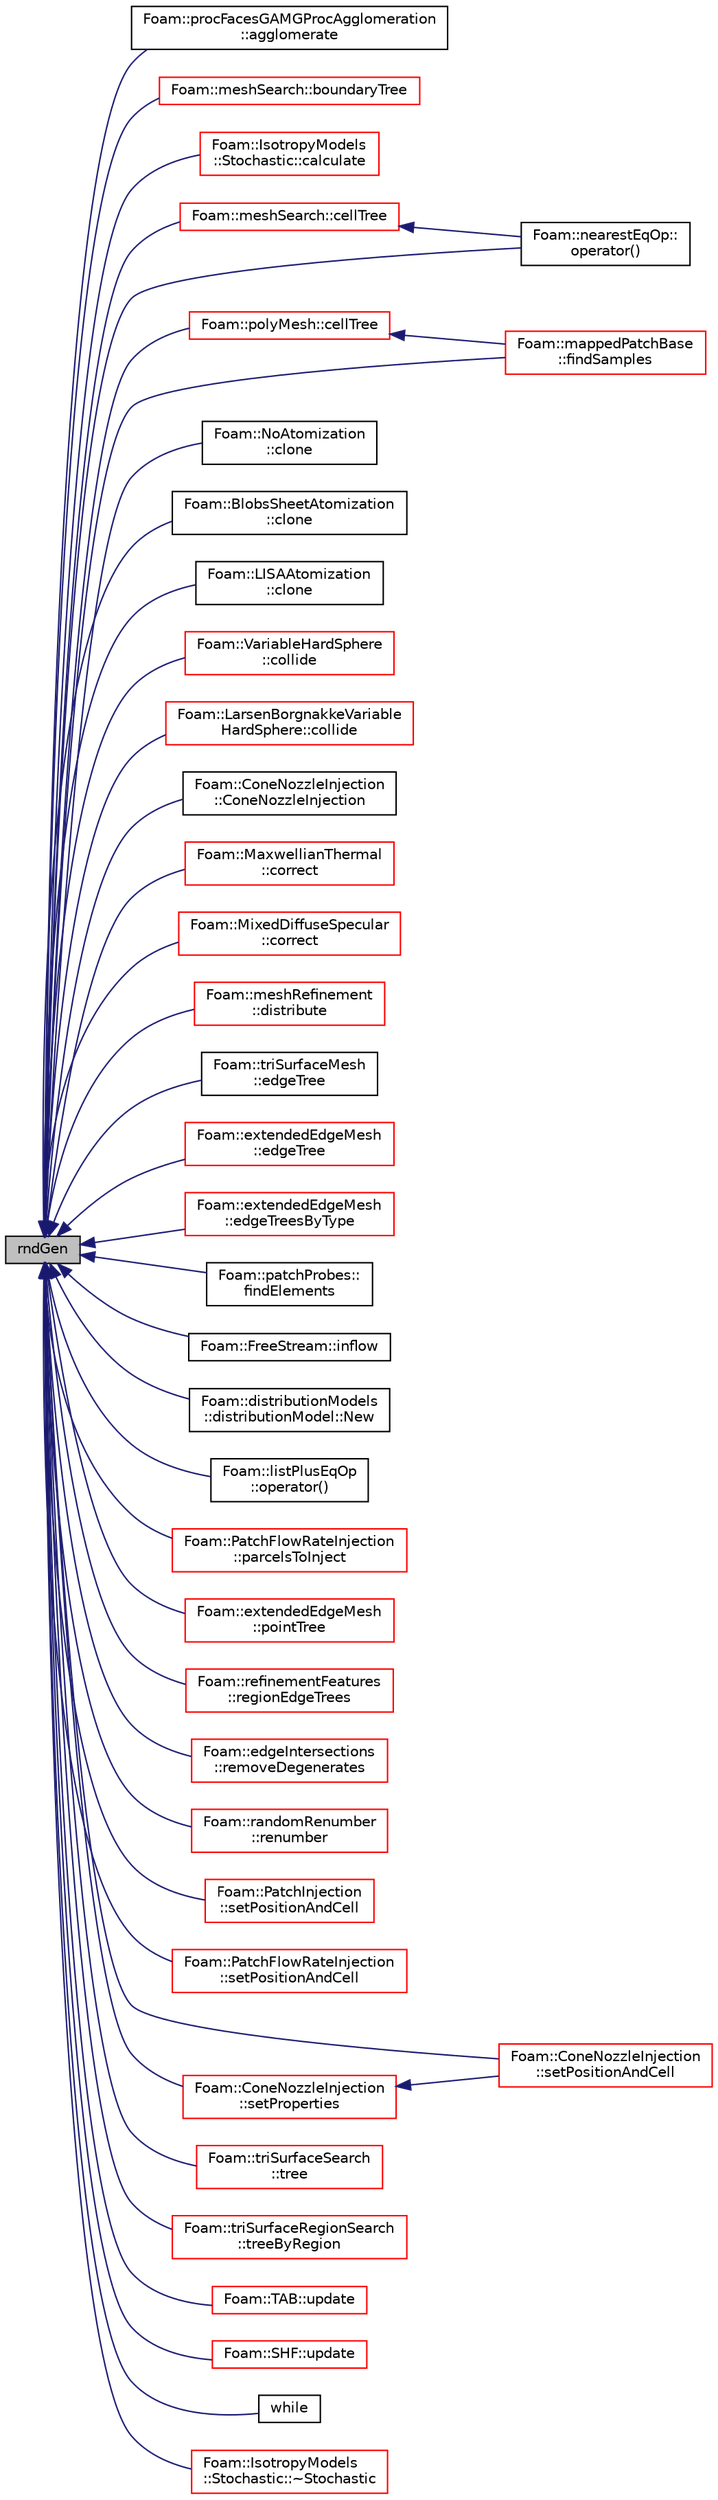 digraph "rndGen"
{
  bgcolor="transparent";
  edge [fontname="Helvetica",fontsize="10",labelfontname="Helvetica",labelfontsize="10"];
  node [fontname="Helvetica",fontsize="10",shape=record];
  rankdir="LR";
  Node1 [label="rndGen",height=0.2,width=0.4,color="black", fillcolor="grey75", style="filled", fontcolor="black"];
  Node1 -> Node2 [dir="back",color="midnightblue",fontsize="10",style="solid",fontname="Helvetica"];
  Node2 [label="Foam::procFacesGAMGProcAgglomeration\l::agglomerate",height=0.2,width=0.4,color="black",URL="$a02039.html#aafdd9615cff0be3c3c601afb8526aee5",tooltip="Modify agglomeration. Return true if modified. "];
  Node1 -> Node3 [dir="back",color="midnightblue",fontsize="10",style="solid",fontname="Helvetica"];
  Node3 [label="Foam::meshSearch::boundaryTree",height=0.2,width=0.4,color="red",URL="$a01504.html#a99d8a0131091e3666e9f48ebc6b3dbc0",tooltip="Get (demand driven) reference to octree holding all. "];
  Node1 -> Node4 [dir="back",color="midnightblue",fontsize="10",style="solid",fontname="Helvetica"];
  Node4 [label="Foam::IsotropyModels\l::Stochastic::calculate",height=0.2,width=0.4,color="red",URL="$a02522.html#afe1d8348c24e6589bc7c0b3f689316a7",tooltip="Member Functions. "];
  Node1 -> Node5 [dir="back",color="midnightblue",fontsize="10",style="solid",fontname="Helvetica"];
  Node5 [label="Foam::meshSearch::cellTree",height=0.2,width=0.4,color="red",URL="$a01504.html#a7ec8de2b3ebafbb5aecf9316146722bf",tooltip="Get (demand driven) reference to octree holding all cells. "];
  Node5 -> Node6 [dir="back",color="midnightblue",fontsize="10",style="solid",fontname="Helvetica"];
  Node6 [label="Foam::nearestEqOp::\loperator()",height=0.2,width=0.4,color="black",URL="$a01609.html#aca31c134b06f127a240af78f11932306"];
  Node1 -> Node7 [dir="back",color="midnightblue",fontsize="10",style="solid",fontname="Helvetica"];
  Node7 [label="Foam::polyMesh::cellTree",height=0.2,width=0.4,color="red",URL="$a01955.html#a7ec8de2b3ebafbb5aecf9316146722bf",tooltip="Return the cell search tree. "];
  Node7 -> Node8 [dir="back",color="midnightblue",fontsize="10",style="solid",fontname="Helvetica"];
  Node8 [label="Foam::mappedPatchBase\l::findSamples",height=0.2,width=0.4,color="red",URL="$a01450.html#af1dadf58aa8d06f7448d1859188f909d",tooltip="Find cells/faces containing samples. "];
  Node1 -> Node9 [dir="back",color="midnightblue",fontsize="10",style="solid",fontname="Helvetica"];
  Node9 [label="Foam::NoAtomization\l::clone",height=0.2,width=0.4,color="black",URL="$a01623.html#a7fe1dc57633dcea1d80b159fc29784a7",tooltip="Construct and return a clone. "];
  Node1 -> Node10 [dir="back",color="midnightblue",fontsize="10",style="solid",fontname="Helvetica"];
  Node10 [label="Foam::BlobsSheetAtomization\l::clone",height=0.2,width=0.4,color="black",URL="$a00141.html#a7fe1dc57633dcea1d80b159fc29784a7",tooltip="Construct and return a clone. "];
  Node1 -> Node11 [dir="back",color="midnightblue",fontsize="10",style="solid",fontname="Helvetica"];
  Node11 [label="Foam::LISAAtomization\l::clone",height=0.2,width=0.4,color="black",URL="$a01390.html#a7fe1dc57633dcea1d80b159fc29784a7",tooltip="Construct and return a clone. "];
  Node1 -> Node12 [dir="back",color="midnightblue",fontsize="10",style="solid",fontname="Helvetica"];
  Node12 [label="Foam::VariableHardSphere\l::collide",height=0.2,width=0.4,color="red",URL="$a02883.html#af028e1d3dc9aba7d1abd7d124b8a9a27",tooltip="Apply collision. "];
  Node1 -> Node13 [dir="back",color="midnightblue",fontsize="10",style="solid",fontname="Helvetica"];
  Node13 [label="Foam::LarsenBorgnakkeVariable\lHardSphere::collide",height=0.2,width=0.4,color="red",URL="$a01296.html#af028e1d3dc9aba7d1abd7d124b8a9a27",tooltip="Apply collision. "];
  Node1 -> Node14 [dir="back",color="midnightblue",fontsize="10",style="solid",fontname="Helvetica"];
  Node14 [label="Foam::ConeNozzleInjection\l::ConeNozzleInjection",height=0.2,width=0.4,color="black",URL="$a00342.html#a0a1cf5292f714d4aee4a0f846b16bfc0",tooltip="Construct from dictionary. "];
  Node1 -> Node15 [dir="back",color="midnightblue",fontsize="10",style="solid",fontname="Helvetica"];
  Node15 [label="Foam::MaxwellianThermal\l::correct",height=0.2,width=0.4,color="red",URL="$a01485.html#a881dca43d304d4d744b6e48dac4439b1",tooltip="Apply wall correction. "];
  Node1 -> Node16 [dir="back",color="midnightblue",fontsize="10",style="solid",fontname="Helvetica"];
  Node16 [label="Foam::MixedDiffuseSpecular\l::correct",height=0.2,width=0.4,color="red",URL="$a01544.html#a881dca43d304d4d744b6e48dac4439b1",tooltip="Apply wall correction. "];
  Node1 -> Node17 [dir="back",color="midnightblue",fontsize="10",style="solid",fontname="Helvetica"];
  Node17 [label="Foam::meshRefinement\l::distribute",height=0.2,width=0.4,color="red",URL="$a01503.html#a6be2dc3eb1d541aeb83ee0a2adcc0556",tooltip="Update local numbering for mesh redistribution. "];
  Node1 -> Node18 [dir="back",color="midnightblue",fontsize="10",style="solid",fontname="Helvetica"];
  Node18 [label="Foam::triSurfaceMesh\l::edgeTree",height=0.2,width=0.4,color="black",URL="$a02762.html#aa2b0d45cdd2fbb256015a30db986413b",tooltip="Demand driven construction of octree for boundary edges. "];
  Node1 -> Node19 [dir="back",color="midnightblue",fontsize="10",style="solid",fontname="Helvetica"];
  Node19 [label="Foam::extendedEdgeMesh\l::edgeTree",height=0.2,width=0.4,color="red",URL="$a00709.html#aa2b0d45cdd2fbb256015a30db986413b",tooltip="Demand driven construction of octree for boundary edges. "];
  Node1 -> Node20 [dir="back",color="midnightblue",fontsize="10",style="solid",fontname="Helvetica"];
  Node20 [label="Foam::extendedEdgeMesh\l::edgeTreesByType",height=0.2,width=0.4,color="red",URL="$a00709.html#aba6501b44b34487e5343b229c1ea1d80",tooltip="Demand driven construction of octree for boundary edges by type. "];
  Node1 -> Node21 [dir="back",color="midnightblue",fontsize="10",style="solid",fontname="Helvetica"];
  Node21 [label="Foam::patchProbes::\lfindElements",height=0.2,width=0.4,color="black",URL="$a01849.html#a852f621399b6ee1f3467e69a1d5fe8b4",tooltip="Find elements containing patchProbes. "];
  Node1 -> Node8 [dir="back",color="midnightblue",fontsize="10",style="solid",fontname="Helvetica"];
  Node1 -> Node22 [dir="back",color="midnightblue",fontsize="10",style="solid",fontname="Helvetica"];
  Node22 [label="Foam::FreeStream::inflow",height=0.2,width=0.4,color="black",URL="$a00870.html#a84e6a7b742df4fcb240fff3040770a0b",tooltip="Introduce particles. "];
  Node1 -> Node23 [dir="back",color="midnightblue",fontsize="10",style="solid",fontname="Helvetica"];
  Node23 [label="Foam::distributionModels\l::distributionModel::New",height=0.2,width=0.4,color="black",URL="$a00567.html#af54553b42efb4179bba9532c77ae60fa",tooltip="Selector. "];
  Node1 -> Node24 [dir="back",color="midnightblue",fontsize="10",style="solid",fontname="Helvetica"];
  Node24 [label="Foam::listPlusEqOp\l::operator()",height=0.2,width=0.4,color="black",URL="$a01394.html#ae4420a9fd791f5ab9ebad1a3150ba899"];
  Node1 -> Node6 [dir="back",color="midnightblue",fontsize="10",style="solid",fontname="Helvetica"];
  Node1 -> Node25 [dir="back",color="midnightblue",fontsize="10",style="solid",fontname="Helvetica"];
  Node25 [label="Foam::PatchFlowRateInjection\l::parcelsToInject",height=0.2,width=0.4,color="red",URL="$a01837.html#a4c4730db6620caeb697dfb15e7ed265a",tooltip="Number of parcels to introduce relative to SOI. "];
  Node1 -> Node26 [dir="back",color="midnightblue",fontsize="10",style="solid",fontname="Helvetica"];
  Node26 [label="Foam::extendedEdgeMesh\l::pointTree",height=0.2,width=0.4,color="red",URL="$a00709.html#ad1af0f970b413331f7124d92f63ac789",tooltip="Demand driven construction of octree for feature points. "];
  Node1 -> Node27 [dir="back",color="midnightblue",fontsize="10",style="solid",fontname="Helvetica"];
  Node27 [label="Foam::refinementFeatures\l::regionEdgeTrees",height=0.2,width=0.4,color="red",URL="$a02159.html#a0a9e48d91f8d14c675856ed4333a5b0e"];
  Node1 -> Node28 [dir="back",color="midnightblue",fontsize="10",style="solid",fontname="Helvetica"];
  Node28 [label="Foam::edgeIntersections\l::removeDegenerates",height=0.2,width=0.4,color="red",URL="$a00624.html#ad0d81f63bedf7adf479d3512ac49ae21",tooltip="Resolve ties. Shuffles points so all edge - face intersections. "];
  Node1 -> Node29 [dir="back",color="midnightblue",fontsize="10",style="solid",fontname="Helvetica"];
  Node29 [label="Foam::randomRenumber\l::renumber",height=0.2,width=0.4,color="red",URL="$a02112.html#a41d6d1ebe5dfe6dd9a963465a858acb6",tooltip="Return the order in which cells need to be visited, i.e. "];
  Node1 -> Node30 [dir="back",color="midnightblue",fontsize="10",style="solid",fontname="Helvetica"];
  Node30 [label="Foam::PatchInjection\l::setPositionAndCell",height=0.2,width=0.4,color="red",URL="$a01839.html#a9b461807dec386242bba33d30a856fbf",tooltip="Set the injection position and owner cell, tetFace and tetPt. "];
  Node1 -> Node31 [dir="back",color="midnightblue",fontsize="10",style="solid",fontname="Helvetica"];
  Node31 [label="Foam::PatchFlowRateInjection\l::setPositionAndCell",height=0.2,width=0.4,color="red",URL="$a01837.html#a9b461807dec386242bba33d30a856fbf",tooltip="Set the injection position and owner cell, tetFace and tetPt. "];
  Node1 -> Node32 [dir="back",color="midnightblue",fontsize="10",style="solid",fontname="Helvetica"];
  Node32 [label="Foam::ConeNozzleInjection\l::setPositionAndCell",height=0.2,width=0.4,color="red",URL="$a00342.html#a9b461807dec386242bba33d30a856fbf",tooltip="Set the injection position and owner cell. "];
  Node1 -> Node33 [dir="back",color="midnightblue",fontsize="10",style="solid",fontname="Helvetica"];
  Node33 [label="Foam::ConeNozzleInjection\l::setProperties",height=0.2,width=0.4,color="red",URL="$a00342.html#a9c29fb14e9bea94ae75c185efe894b00",tooltip="Set the parcel properties. "];
  Node33 -> Node32 [dir="back",color="midnightblue",fontsize="10",style="solid",fontname="Helvetica"];
  Node1 -> Node34 [dir="back",color="midnightblue",fontsize="10",style="solid",fontname="Helvetica"];
  Node34 [label="Foam::triSurfaceSearch\l::tree",height=0.2,width=0.4,color="red",URL="$a02767.html#aae4907f8216f4c6460830b79104a919c",tooltip="Demand driven construction of the octree. "];
  Node1 -> Node35 [dir="back",color="midnightblue",fontsize="10",style="solid",fontname="Helvetica"];
  Node35 [label="Foam::triSurfaceRegionSearch\l::treeByRegion",height=0.2,width=0.4,color="red",URL="$a02766.html#ac02de27ce5f8e8275ab114f72875c760",tooltip="Demand driven construction of octree for each region. "];
  Node1 -> Node36 [dir="back",color="midnightblue",fontsize="10",style="solid",fontname="Helvetica"];
  Node36 [label="Foam::TAB::update",height=0.2,width=0.4,color="red",URL="$a02623.html#af86a08f997bc779309ec7d00e914e292",tooltip="Update the parcel diameter. "];
  Node1 -> Node37 [dir="back",color="midnightblue",fontsize="10",style="solid",fontname="Helvetica"];
  Node37 [label="Foam::SHF::update",height=0.2,width=0.4,color="red",URL="$a02354.html#af86a08f997bc779309ec7d00e914e292",tooltip="Update the parcel properties. "];
  Node1 -> Node38 [dir="back",color="midnightblue",fontsize="10",style="solid",fontname="Helvetica"];
  Node38 [label="while",height=0.2,width=0.4,color="black",URL="$a07111.html#a768b7bc0979b7d1eddf4a7b1c47b9907"];
  Node1 -> Node39 [dir="back",color="midnightblue",fontsize="10",style="solid",fontname="Helvetica"];
  Node39 [label="Foam::IsotropyModels\l::Stochastic::~Stochastic",height=0.2,width=0.4,color="red",URL="$a02522.html#a7e7959df6214bab2730fdf0b124973db",tooltip="Destructor. "];
}
